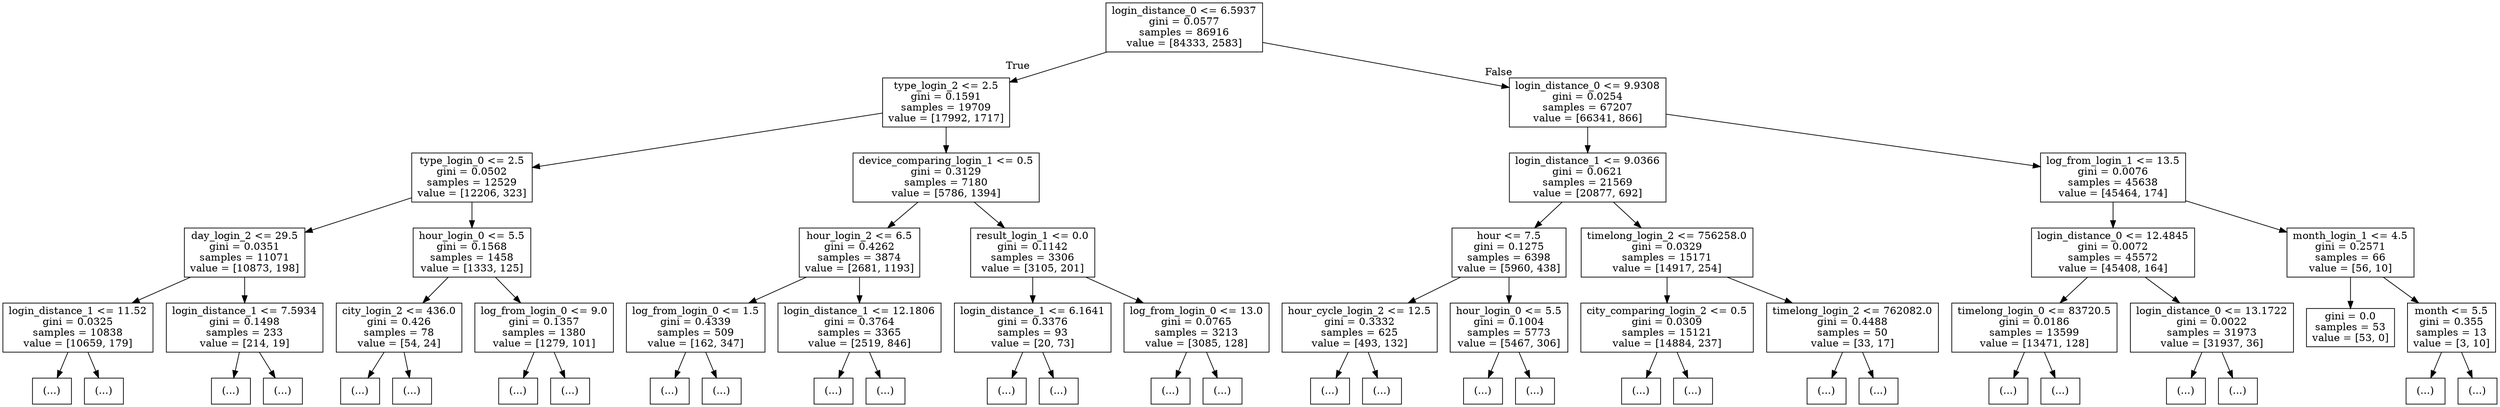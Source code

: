 digraph Tree {
node [shape=box] ;
0 [label="login_distance_0 <= 6.5937\ngini = 0.0577\nsamples = 86916\nvalue = [84333, 2583]"] ;
1 [label="type_login_2 <= 2.5\ngini = 0.1591\nsamples = 19709\nvalue = [17992, 1717]"] ;
0 -> 1 [labeldistance=2.5, labelangle=45, headlabel="True"] ;
2 [label="type_login_0 <= 2.5\ngini = 0.0502\nsamples = 12529\nvalue = [12206, 323]"] ;
1 -> 2 ;
3 [label="day_login_2 <= 29.5\ngini = 0.0351\nsamples = 11071\nvalue = [10873, 198]"] ;
2 -> 3 ;
4 [label="login_distance_1 <= 11.52\ngini = 0.0325\nsamples = 10838\nvalue = [10659, 179]"] ;
3 -> 4 ;
5 [label="(...)"] ;
4 -> 5 ;
392 [label="(...)"] ;
4 -> 392 ;
455 [label="login_distance_1 <= 7.5934\ngini = 0.1498\nsamples = 233\nvalue = [214, 19]"] ;
3 -> 455 ;
456 [label="(...)"] ;
455 -> 456 ;
467 [label="(...)"] ;
455 -> 467 ;
472 [label="hour_login_0 <= 5.5\ngini = 0.1568\nsamples = 1458\nvalue = [1333, 125]"] ;
2 -> 472 ;
473 [label="city_login_2 <= 436.0\ngini = 0.426\nsamples = 78\nvalue = [54, 24]"] ;
472 -> 473 ;
474 [label="(...)"] ;
473 -> 474 ;
497 [label="(...)"] ;
473 -> 497 ;
498 [label="log_from_login_0 <= 9.0\ngini = 0.1357\nsamples = 1380\nvalue = [1279, 101]"] ;
472 -> 498 ;
499 [label="(...)"] ;
498 -> 499 ;
670 [label="(...)"] ;
498 -> 670 ;
671 [label="device_comparing_login_1 <= 0.5\ngini = 0.3129\nsamples = 7180\nvalue = [5786, 1394]"] ;
1 -> 671 ;
672 [label="hour_login_2 <= 6.5\ngini = 0.4262\nsamples = 3874\nvalue = [2681, 1193]"] ;
671 -> 672 ;
673 [label="log_from_login_0 <= 1.5\ngini = 0.4339\nsamples = 509\nvalue = [162, 347]"] ;
672 -> 673 ;
674 [label="(...)"] ;
673 -> 674 ;
767 [label="(...)"] ;
673 -> 767 ;
800 [label="login_distance_1 <= 12.1806\ngini = 0.3764\nsamples = 3365\nvalue = [2519, 846]"] ;
672 -> 800 ;
801 [label="(...)"] ;
800 -> 801 ;
1206 [label="(...)"] ;
800 -> 1206 ;
1331 [label="result_login_1 <= 0.0\ngini = 0.1142\nsamples = 3306\nvalue = [3105, 201]"] ;
671 -> 1331 ;
1332 [label="login_distance_1 <= 6.1641\ngini = 0.3376\nsamples = 93\nvalue = [20, 73]"] ;
1331 -> 1332 ;
1333 [label="(...)"] ;
1332 -> 1333 ;
1338 [label="(...)"] ;
1332 -> 1338 ;
1343 [label="log_from_login_0 <= 13.0\ngini = 0.0765\nsamples = 3213\nvalue = [3085, 128]"] ;
1331 -> 1343 ;
1344 [label="(...)"] ;
1343 -> 1344 ;
1529 [label="(...)"] ;
1343 -> 1529 ;
1532 [label="login_distance_0 <= 9.9308\ngini = 0.0254\nsamples = 67207\nvalue = [66341, 866]"] ;
0 -> 1532 [labeldistance=2.5, labelangle=-45, headlabel="False"] ;
1533 [label="login_distance_1 <= 9.0366\ngini = 0.0621\nsamples = 21569\nvalue = [20877, 692]"] ;
1532 -> 1533 ;
1534 [label="hour <= 7.5\ngini = 0.1275\nsamples = 6398\nvalue = [5960, 438]"] ;
1533 -> 1534 ;
1535 [label="hour_cycle_login_2 <= 12.5\ngini = 0.3332\nsamples = 625\nvalue = [493, 132]"] ;
1534 -> 1535 ;
1536 [label="(...)"] ;
1535 -> 1536 ;
1605 [label="(...)"] ;
1535 -> 1605 ;
1632 [label="hour_login_0 <= 5.5\ngini = 0.1004\nsamples = 5773\nvalue = [5467, 306]"] ;
1534 -> 1632 ;
1633 [label="(...)"] ;
1632 -> 1633 ;
1636 [label="(...)"] ;
1632 -> 1636 ;
2081 [label="timelong_login_2 <= 756258.0\ngini = 0.0329\nsamples = 15171\nvalue = [14917, 254]"] ;
1533 -> 2081 ;
2082 [label="city_comparing_login_2 <= 0.5\ngini = 0.0309\nsamples = 15121\nvalue = [14884, 237]"] ;
2081 -> 2082 ;
2083 [label="(...)"] ;
2082 -> 2083 ;
2334 [label="(...)"] ;
2082 -> 2334 ;
2603 [label="timelong_login_2 <= 762082.0\ngini = 0.4488\nsamples = 50\nvalue = [33, 17]"] ;
2081 -> 2603 ;
2604 [label="(...)"] ;
2603 -> 2604 ;
2605 [label="(...)"] ;
2603 -> 2605 ;
2606 [label="log_from_login_1 <= 13.5\ngini = 0.0076\nsamples = 45638\nvalue = [45464, 174]"] ;
1532 -> 2606 ;
2607 [label="login_distance_0 <= 12.4845\ngini = 0.0072\nsamples = 45572\nvalue = [45408, 164]"] ;
2606 -> 2607 ;
2608 [label="timelong_login_0 <= 83720.5\ngini = 0.0186\nsamples = 13599\nvalue = [13471, 128]"] ;
2607 -> 2608 ;
2609 [label="(...)"] ;
2608 -> 2609 ;
2828 [label="(...)"] ;
2608 -> 2828 ;
2835 [label="login_distance_0 <= 13.1722\ngini = 0.0022\nsamples = 31973\nvalue = [31937, 36]"] ;
2607 -> 2835 ;
2836 [label="(...)"] ;
2835 -> 2836 ;
2901 [label="(...)"] ;
2835 -> 2901 ;
2954 [label="month_login_1 <= 4.5\ngini = 0.2571\nsamples = 66\nvalue = [56, 10]"] ;
2606 -> 2954 ;
2955 [label="gini = 0.0\nsamples = 53\nvalue = [53, 0]"] ;
2954 -> 2955 ;
2956 [label="month <= 5.5\ngini = 0.355\nsamples = 13\nvalue = [3, 10]"] ;
2954 -> 2956 ;
2957 [label="(...)"] ;
2956 -> 2957 ;
2958 [label="(...)"] ;
2956 -> 2958 ;
}